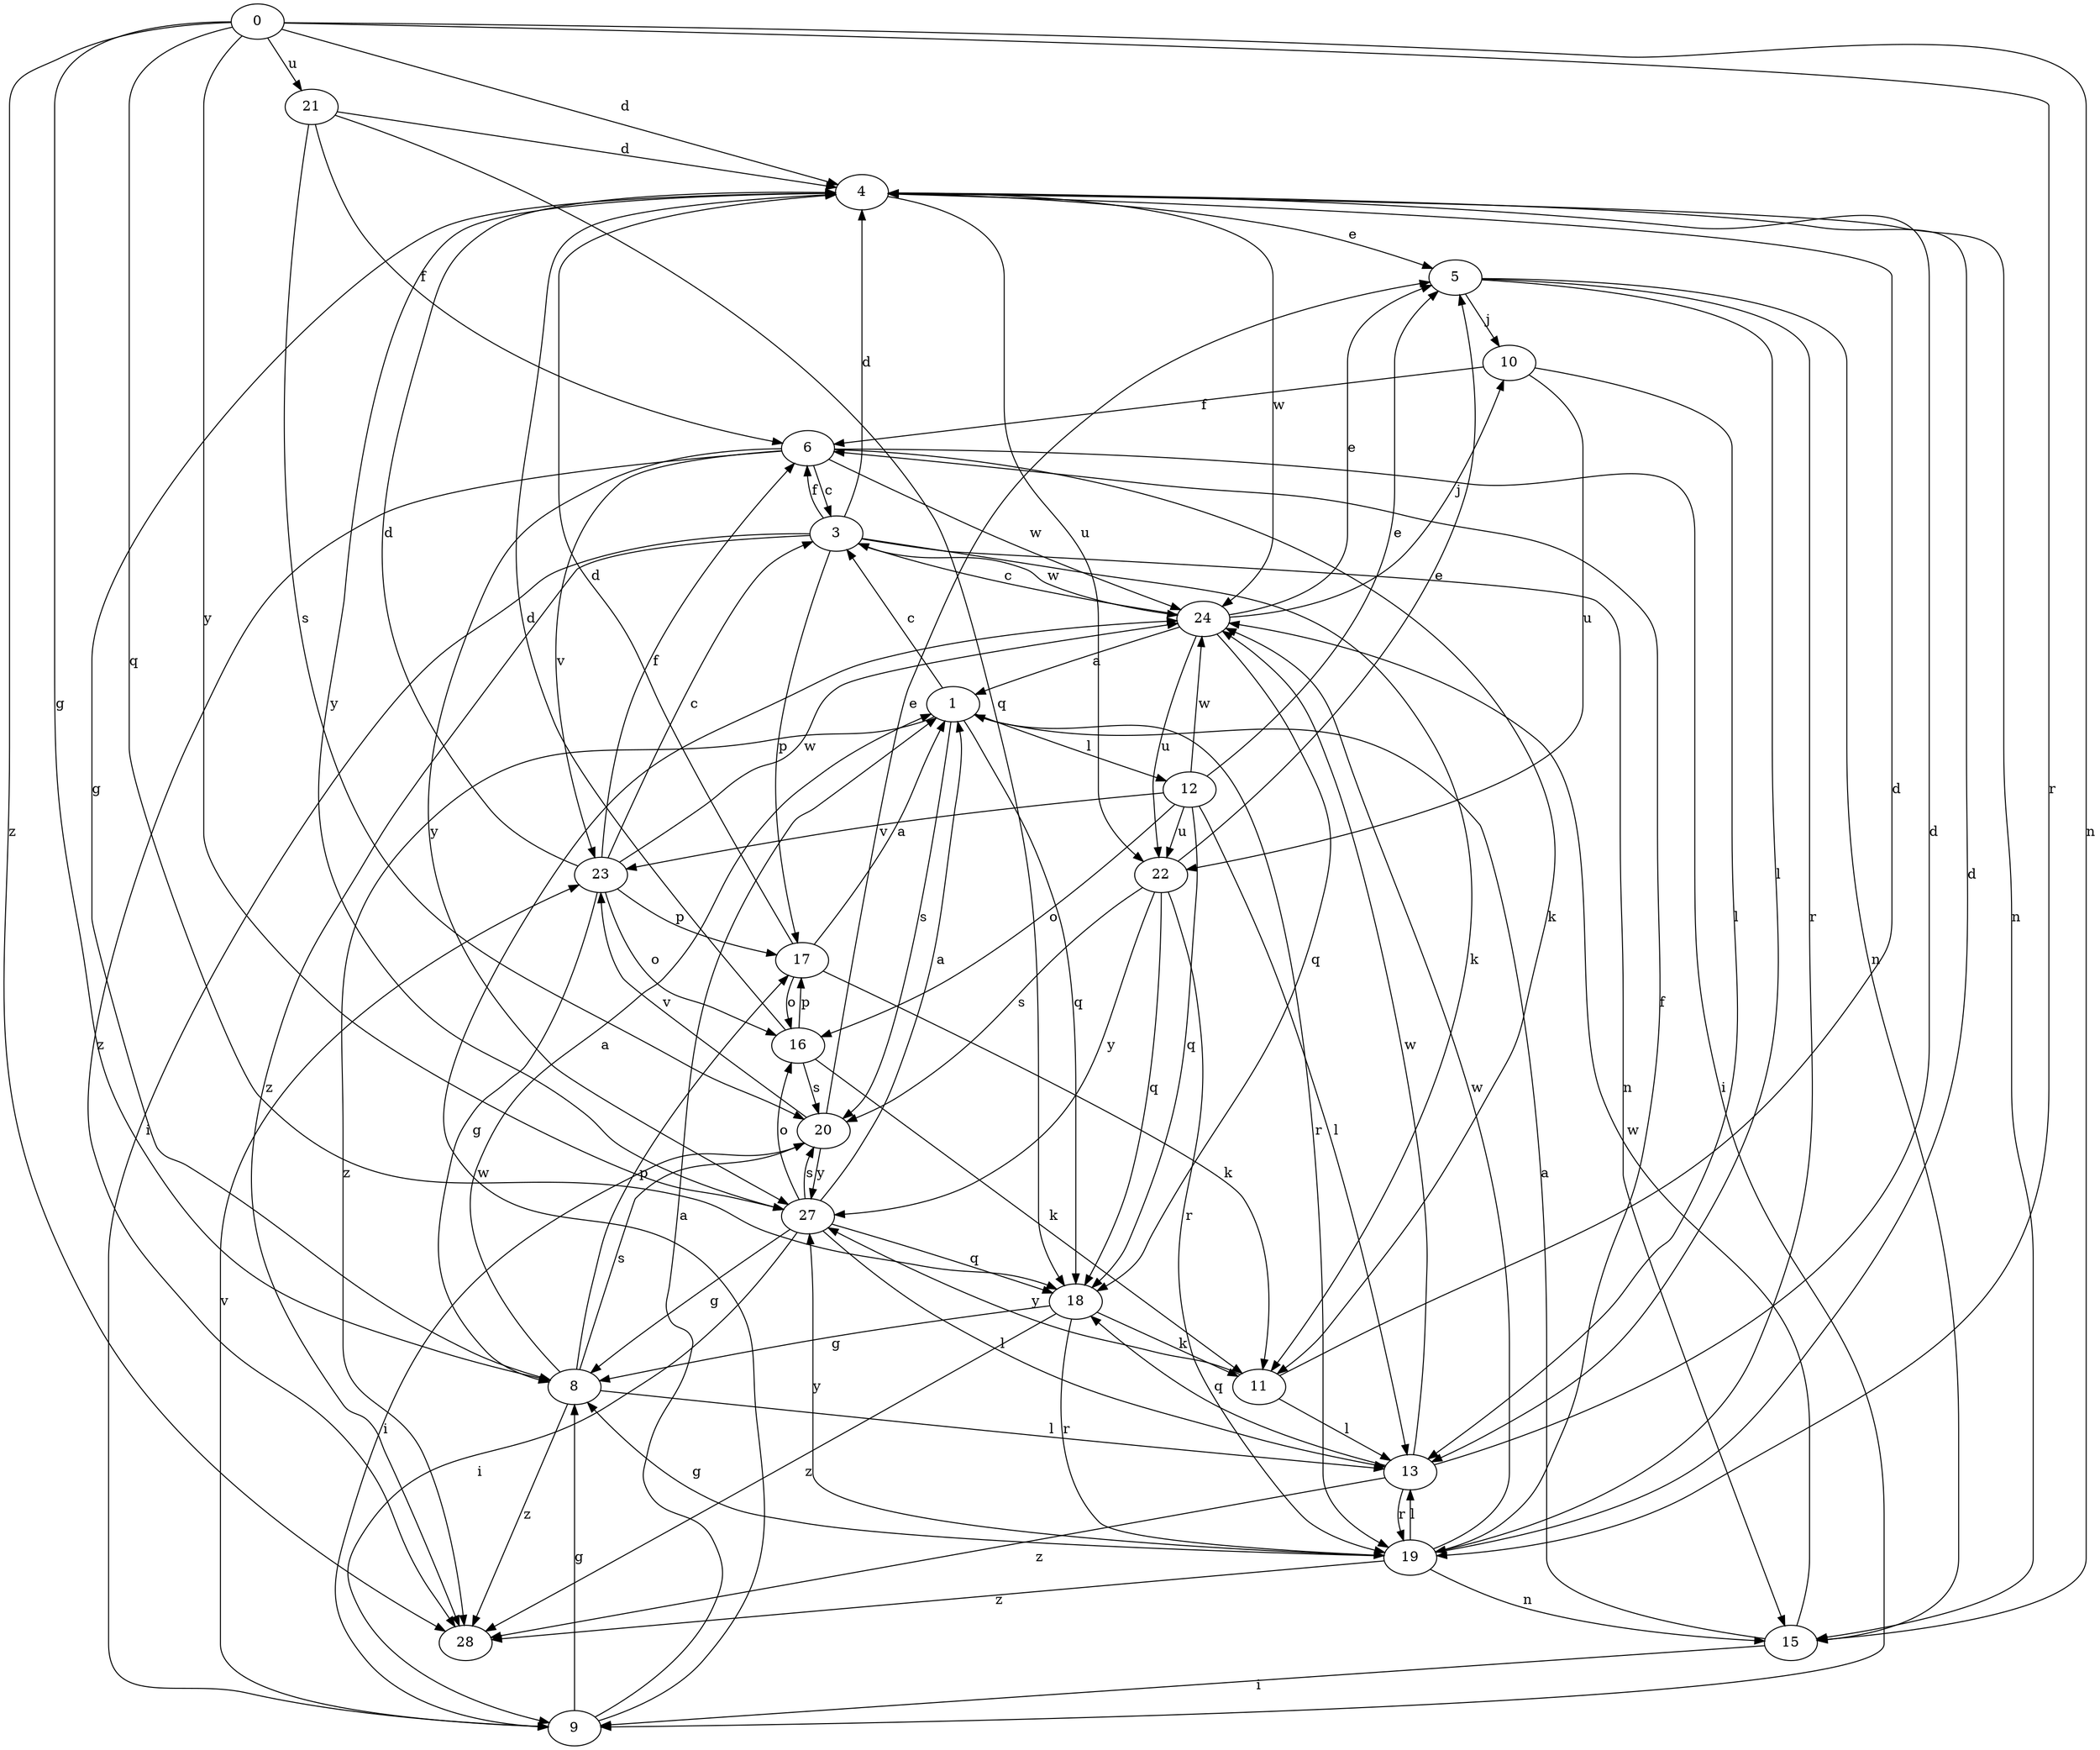 strict digraph  {
0;
1;
3;
4;
5;
6;
8;
9;
10;
11;
12;
13;
15;
16;
17;
18;
19;
20;
21;
22;
23;
24;
27;
28;
0 -> 4  [label=d];
0 -> 8  [label=g];
0 -> 15  [label=n];
0 -> 18  [label=q];
0 -> 19  [label=r];
0 -> 21  [label=u];
0 -> 27  [label=y];
0 -> 28  [label=z];
1 -> 3  [label=c];
1 -> 12  [label=l];
1 -> 18  [label=q];
1 -> 19  [label=r];
1 -> 20  [label=s];
1 -> 28  [label=z];
3 -> 4  [label=d];
3 -> 6  [label=f];
3 -> 9  [label=i];
3 -> 11  [label=k];
3 -> 15  [label=n];
3 -> 17  [label=p];
3 -> 24  [label=w];
3 -> 28  [label=z];
4 -> 5  [label=e];
4 -> 8  [label=g];
4 -> 15  [label=n];
4 -> 22  [label=u];
4 -> 24  [label=w];
4 -> 27  [label=y];
5 -> 10  [label=j];
5 -> 13  [label=l];
5 -> 15  [label=n];
5 -> 19  [label=r];
6 -> 3  [label=c];
6 -> 9  [label=i];
6 -> 11  [label=k];
6 -> 23  [label=v];
6 -> 24  [label=w];
6 -> 27  [label=y];
6 -> 28  [label=z];
8 -> 1  [label=a];
8 -> 13  [label=l];
8 -> 17  [label=p];
8 -> 20  [label=s];
8 -> 28  [label=z];
9 -> 1  [label=a];
9 -> 8  [label=g];
9 -> 23  [label=v];
9 -> 24  [label=w];
10 -> 6  [label=f];
10 -> 13  [label=l];
10 -> 22  [label=u];
11 -> 4  [label=d];
11 -> 13  [label=l];
11 -> 27  [label=y];
12 -> 5  [label=e];
12 -> 13  [label=l];
12 -> 16  [label=o];
12 -> 18  [label=q];
12 -> 22  [label=u];
12 -> 23  [label=v];
12 -> 24  [label=w];
13 -> 4  [label=d];
13 -> 18  [label=q];
13 -> 19  [label=r];
13 -> 24  [label=w];
13 -> 28  [label=z];
15 -> 1  [label=a];
15 -> 9  [label=i];
15 -> 24  [label=w];
16 -> 4  [label=d];
16 -> 11  [label=k];
16 -> 17  [label=p];
16 -> 20  [label=s];
17 -> 1  [label=a];
17 -> 4  [label=d];
17 -> 11  [label=k];
17 -> 16  [label=o];
18 -> 8  [label=g];
18 -> 11  [label=k];
18 -> 19  [label=r];
18 -> 28  [label=z];
19 -> 4  [label=d];
19 -> 6  [label=f];
19 -> 8  [label=g];
19 -> 13  [label=l];
19 -> 15  [label=n];
19 -> 24  [label=w];
19 -> 27  [label=y];
19 -> 28  [label=z];
20 -> 5  [label=e];
20 -> 9  [label=i];
20 -> 23  [label=v];
20 -> 27  [label=y];
21 -> 4  [label=d];
21 -> 6  [label=f];
21 -> 18  [label=q];
21 -> 20  [label=s];
22 -> 5  [label=e];
22 -> 18  [label=q];
22 -> 19  [label=r];
22 -> 20  [label=s];
22 -> 27  [label=y];
23 -> 3  [label=c];
23 -> 4  [label=d];
23 -> 6  [label=f];
23 -> 8  [label=g];
23 -> 16  [label=o];
23 -> 17  [label=p];
23 -> 24  [label=w];
24 -> 1  [label=a];
24 -> 3  [label=c];
24 -> 5  [label=e];
24 -> 10  [label=j];
24 -> 18  [label=q];
24 -> 22  [label=u];
27 -> 1  [label=a];
27 -> 8  [label=g];
27 -> 9  [label=i];
27 -> 13  [label=l];
27 -> 16  [label=o];
27 -> 18  [label=q];
27 -> 20  [label=s];
}
